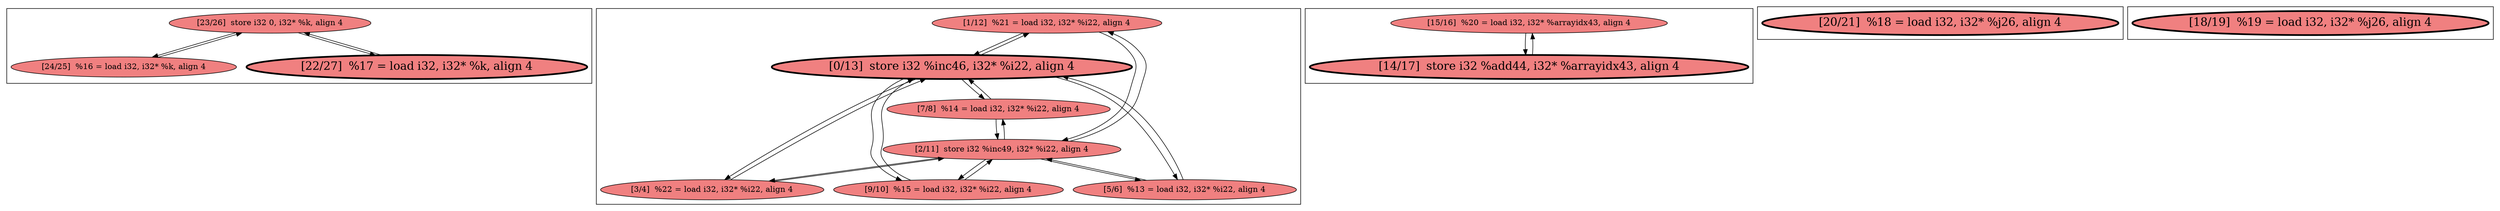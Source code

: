 
digraph G {



node281->node279 [ ]
node281->node280 [ ]
node280->node281 [ ]
node273->node270 [ ]
node270->node273 [ ]
node275->node270 [ ]
node274->node271 [ ]
node271->node274 [ ]
node272->node274 [ ]
node277->node278 [ ]
node271->node270 [ ]
node274->node275 [ ]
node274->node273 [ ]
node272->node270 [ ]
node273->node274 [ ]
node270->node271 [ ]
node275->node274 [ ]
node274->node276 [ ]
node270->node275 [ ]
node278->node277 [ ]
node276->node274 [ ]
node270->node276 [ ]
node279->node281 [ ]
node270->node272 [ ]
node276->node270 [ ]
node274->node272 [ ]


subgraph cluster4 {


node283 [penwidth=3.0,fontsize=20,fillcolor=lightcoral,label="[20/21]  %18 = load i32, i32* %j26, align 4",shape=ellipse,style=filled ]



}

subgraph cluster3 {


node282 [penwidth=3.0,fontsize=20,fillcolor=lightcoral,label="[18/19]  %19 = load i32, i32* %j26, align 4",shape=ellipse,style=filled ]



}

subgraph cluster2 {


node281 [fillcolor=lightcoral,label="[23/26]  store i32 0, i32* %k, align 4",shape=ellipse,style=filled ]
node279 [fillcolor=lightcoral,label="[24/25]  %16 = load i32, i32* %k, align 4",shape=ellipse,style=filled ]
node280 [penwidth=3.0,fontsize=20,fillcolor=lightcoral,label="[22/27]  %17 = load i32, i32* %k, align 4",shape=ellipse,style=filled ]



}

subgraph cluster0 {


node276 [fillcolor=lightcoral,label="[7/8]  %14 = load i32, i32* %i22, align 4",shape=ellipse,style=filled ]
node271 [fillcolor=lightcoral,label="[3/4]  %22 = load i32, i32* %i22, align 4",shape=ellipse,style=filled ]
node270 [penwidth=3.0,fontsize=20,fillcolor=lightcoral,label="[0/13]  store i32 %inc46, i32* %i22, align 4",shape=ellipse,style=filled ]
node275 [fillcolor=lightcoral,label="[5/6]  %13 = load i32, i32* %i22, align 4",shape=ellipse,style=filled ]
node273 [fillcolor=lightcoral,label="[1/12]  %21 = load i32, i32* %i22, align 4",shape=ellipse,style=filled ]
node272 [fillcolor=lightcoral,label="[9/10]  %15 = load i32, i32* %i22, align 4",shape=ellipse,style=filled ]
node274 [fillcolor=lightcoral,label="[2/11]  store i32 %inc49, i32* %i22, align 4",shape=ellipse,style=filled ]



}

subgraph cluster1 {


node278 [penwidth=3.0,fontsize=20,fillcolor=lightcoral,label="[14/17]  store i32 %add44, i32* %arrayidx43, align 4",shape=ellipse,style=filled ]
node277 [fillcolor=lightcoral,label="[15/16]  %20 = load i32, i32* %arrayidx43, align 4",shape=ellipse,style=filled ]



}

}
